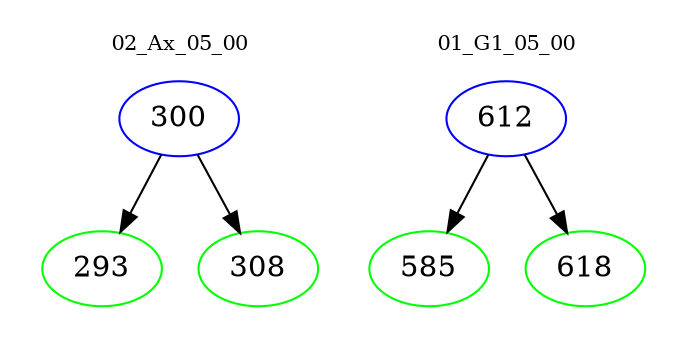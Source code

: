 digraph{
subgraph cluster_0 {
color = white
label = "02_Ax_05_00";
fontsize=10;
T0_300 [label="300", color="blue"]
T0_300 -> T0_293 [color="black"]
T0_293 [label="293", color="green"]
T0_300 -> T0_308 [color="black"]
T0_308 [label="308", color="green"]
}
subgraph cluster_1 {
color = white
label = "01_G1_05_00";
fontsize=10;
T1_612 [label="612", color="blue"]
T1_612 -> T1_585 [color="black"]
T1_585 [label="585", color="green"]
T1_612 -> T1_618 [color="black"]
T1_618 [label="618", color="green"]
}
}
